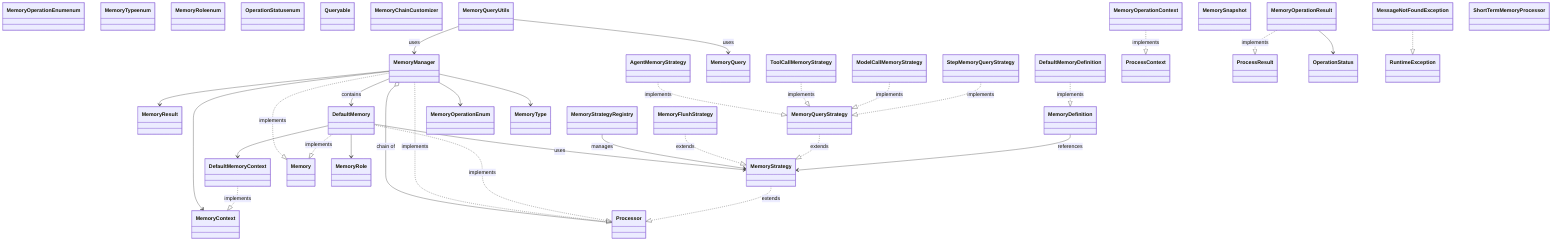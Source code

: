 classDiagram
%% Component Diagram for core.memory and core.memory.strategy

%% Enums


class MemoryOperationEnum enum
class MemoryType enum
class MemoryRole enum
class OperationStatus enum

%% Interfaces
class MemoryContext
class MemoryResult
class Queryable
class MemoryDefinition
class MemoryChainCustomizer
class MemoryStrategyRegistry
class MemoryStrategy
class MemoryFlushStrategy
class MemoryQueryStrategy
class Processor

%% Classes
class DefaultMemory
class MemoryManager
class DefaultMemoryContext
class DefaultMemoryDefinition
class MemoryOperationContext
class MemoryOperationResult
class MemorySnapshot
class MessageNotFoundException
class MemoryQuery
class MemoryQueryUtils
class ShortTermMemoryProcessor
class AgentMemoryStrategy
class ToolCallMemoryStrategy
class ModelCallMemoryStrategy
class StepMemoryQueryStrategy
class ProcessContext
class ProcessResult

%% Relationships
MemoryManager --> DefaultMemory : contains
MemoryManager o-- Processor : chain of
MemoryManager ..|> Memory : implements
MemoryManager ..|> Processor : implements
MemoryManager --> MemoryContext
MemoryManager --> MemoryResult

DefaultMemory ..|> Memory : implements
DefaultMemory ..|> Processor : implements
DefaultMemory --> MemoryStrategy : uses
DefaultMemory --> DefaultMemoryContext

DefaultMemoryContext ..|> MemoryContext : implements

DefaultMemoryDefinition ..|> MemoryDefinition : implements

MemoryOperationContext ..|> ProcessContext : implements
MemoryOperationResult ..|> ProcessResult : implements

MemoryStrategyRegistry --> MemoryStrategy : manages

MemoryStrategy ..|> Processor : extends
MemoryFlushStrategy ..|> MemoryStrategy : extends
MemoryQueryStrategy ..|> MemoryStrategy : extends

AgentMemoryStrategy ..|> MemoryQueryStrategy : implements
ToolCallMemoryStrategy ..|> MemoryQueryStrategy : implements
ModelCallMemoryStrategy ..|> MemoryQueryStrategy : implements
StepMemoryQueryStrategy ..|> MemoryQueryStrategy : implements

MemoryDefinition --> MemoryStrategy : references

MemoryQueryUtils --> MemoryManager : uses
MemoryQueryUtils --> MemoryQuery : uses

%% Enums usage
DefaultMemory --> MemoryRole
MemoryManager --> MemoryOperationEnum
MemoryManager --> MemoryType
MemoryOperationResult --> OperationStatus

%% Exceptions
MessageNotFoundException ..|> RuntimeException